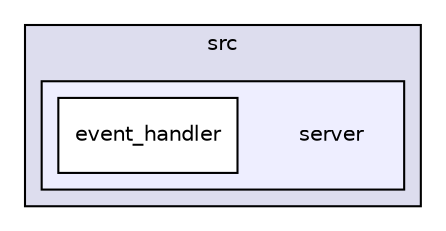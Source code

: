 digraph "src/server" {
  compound=true
  node [ fontsize="10", fontname="Helvetica"];
  edge [ labelfontsize="10", labelfontname="Helvetica"];
  subgraph clusterdir_68267d1309a1af8e8297ef4c3efbcdba {
    graph [ bgcolor="#ddddee", pencolor="black", label="src" fontname="Helvetica", fontsize="10", URL="dir_68267d1309a1af8e8297ef4c3efbcdba.html"]
  subgraph clusterdir_075bb3ff235063c77951cd176d15a741 {
    graph [ bgcolor="#eeeeff", pencolor="black", label="" URL="dir_075bb3ff235063c77951cd176d15a741.html"];
    dir_075bb3ff235063c77951cd176d15a741 [shape=plaintext label="server"];
    dir_fae441e28b1ec76447095e81204212b5 [shape=box label="event_handler" color="black" fillcolor="white" style="filled" URL="dir_fae441e28b1ec76447095e81204212b5.html"];
  }
  }
}
